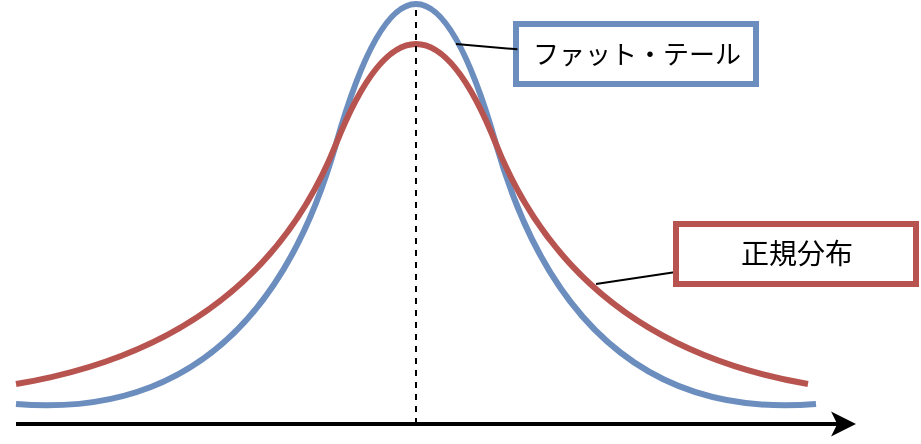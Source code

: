 <mxfile version="25.0.3">
  <diagram name="ページ1" id="aZ7a7ypif2tBcuDZiMHs">
    <mxGraphModel dx="794" dy="446" grid="1" gridSize="10" guides="1" tooltips="1" connect="1" arrows="1" fold="1" page="1" pageScale="1" pageWidth="827" pageHeight="1169" math="0" shadow="0">
      <root>
        <mxCell id="0" />
        <mxCell id="1" parent="0" />
        <mxCell id="hms5SIYCVG6A_KyQD1c2-1" value="" style="endArrow=classic;html=1;rounded=0;strokeWidth=2;" edge="1" parent="1">
          <mxGeometry width="50" height="50" relative="1" as="geometry">
            <mxPoint x="160" y="360" as="sourcePoint" />
            <mxPoint x="580" y="360" as="targetPoint" />
            <Array as="points">
              <mxPoint x="410" y="360" />
            </Array>
          </mxGeometry>
        </mxCell>
        <mxCell id="hms5SIYCVG6A_KyQD1c2-4" value="" style="endArrow=none;html=1;rounded=0;curved=1;fillColor=#dae8fc;strokeColor=#6c8ebf;strokeWidth=3;" edge="1" parent="1">
          <mxGeometry width="50" height="50" relative="1" as="geometry">
            <mxPoint x="160" y="350" as="sourcePoint" />
            <mxPoint x="560" y="350" as="targetPoint" />
            <Array as="points">
              <mxPoint x="280" y="360" />
              <mxPoint x="360" y="80" />
              <mxPoint x="440" y="360" />
            </Array>
          </mxGeometry>
        </mxCell>
        <mxCell id="hms5SIYCVG6A_KyQD1c2-5" value="" style="endArrow=none;html=1;rounded=0;curved=1;fillColor=#f8cecc;strokeColor=#b85450;strokeWidth=3;" edge="1" parent="1">
          <mxGeometry width="50" height="50" relative="1" as="geometry">
            <mxPoint x="160" y="340" as="sourcePoint" />
            <mxPoint x="556" y="340" as="targetPoint" />
            <Array as="points">
              <mxPoint x="280" y="320" />
              <mxPoint x="360" y="120" />
              <mxPoint x="440" y="320" />
            </Array>
          </mxGeometry>
        </mxCell>
        <mxCell id="hms5SIYCVG6A_KyQD1c2-9" value="" style="endArrow=none;dashed=1;html=1;rounded=0;" edge="1" parent="1">
          <mxGeometry width="50" height="50" relative="1" as="geometry">
            <mxPoint x="360" y="360" as="sourcePoint" />
            <mxPoint x="360" y="150" as="targetPoint" />
          </mxGeometry>
        </mxCell>
        <mxCell id="hms5SIYCVG6A_KyQD1c2-10" value="" style="verticalLabelPosition=bottom;verticalAlign=top;html=1;shape=mxgraph.basic.rect;fillColor2=none;strokeWidth=3;size=20;indent=5;fillColor=none;strokeColor=#6C8EBF;" vertex="1" parent="1">
          <mxGeometry x="410" y="160" width="120" height="30" as="geometry" />
        </mxCell>
        <mxCell id="hms5SIYCVG6A_KyQD1c2-13" value="ファット・テール" style="text;strokeColor=none;align=center;fillColor=none;html=1;verticalAlign=middle;whiteSpace=wrap;rounded=0;fontSize=13;" vertex="1" parent="1">
          <mxGeometry x="407.5" y="160" width="125" height="30" as="geometry" />
        </mxCell>
        <mxCell id="hms5SIYCVG6A_KyQD1c2-14" value="" style="endArrow=none;html=1;rounded=0;entryX=0.006;entryY=0.422;entryDx=0;entryDy=0;entryPerimeter=0;" edge="1" parent="1" target="hms5SIYCVG6A_KyQD1c2-10">
          <mxGeometry width="50" height="50" relative="1" as="geometry">
            <mxPoint x="380" y="170" as="sourcePoint" />
            <mxPoint x="430" y="120" as="targetPoint" />
          </mxGeometry>
        </mxCell>
        <mxCell id="hms5SIYCVG6A_KyQD1c2-15" value="" style="endArrow=none;html=1;rounded=0;" edge="1" parent="1" target="hms5SIYCVG6A_KyQD1c2-16">
          <mxGeometry width="50" height="50" relative="1" as="geometry">
            <mxPoint x="450" y="290" as="sourcePoint" />
            <mxPoint x="480" y="280" as="targetPoint" />
          </mxGeometry>
        </mxCell>
        <mxCell id="hms5SIYCVG6A_KyQD1c2-16" value="" style="rounded=0;whiteSpace=wrap;html=1;fillColor=none;strokeColor=#B85450;strokeWidth=3;" vertex="1" parent="1">
          <mxGeometry x="490" y="260" width="120" height="30" as="geometry" />
        </mxCell>
        <mxCell id="hms5SIYCVG6A_KyQD1c2-17" value="正規分布" style="text;strokeColor=none;align=center;fillColor=none;html=1;verticalAlign=middle;whiteSpace=wrap;rounded=0;fontSize=14;" vertex="1" parent="1">
          <mxGeometry x="497.5" y="260" width="105" height="30" as="geometry" />
        </mxCell>
      </root>
    </mxGraphModel>
  </diagram>
</mxfile>

